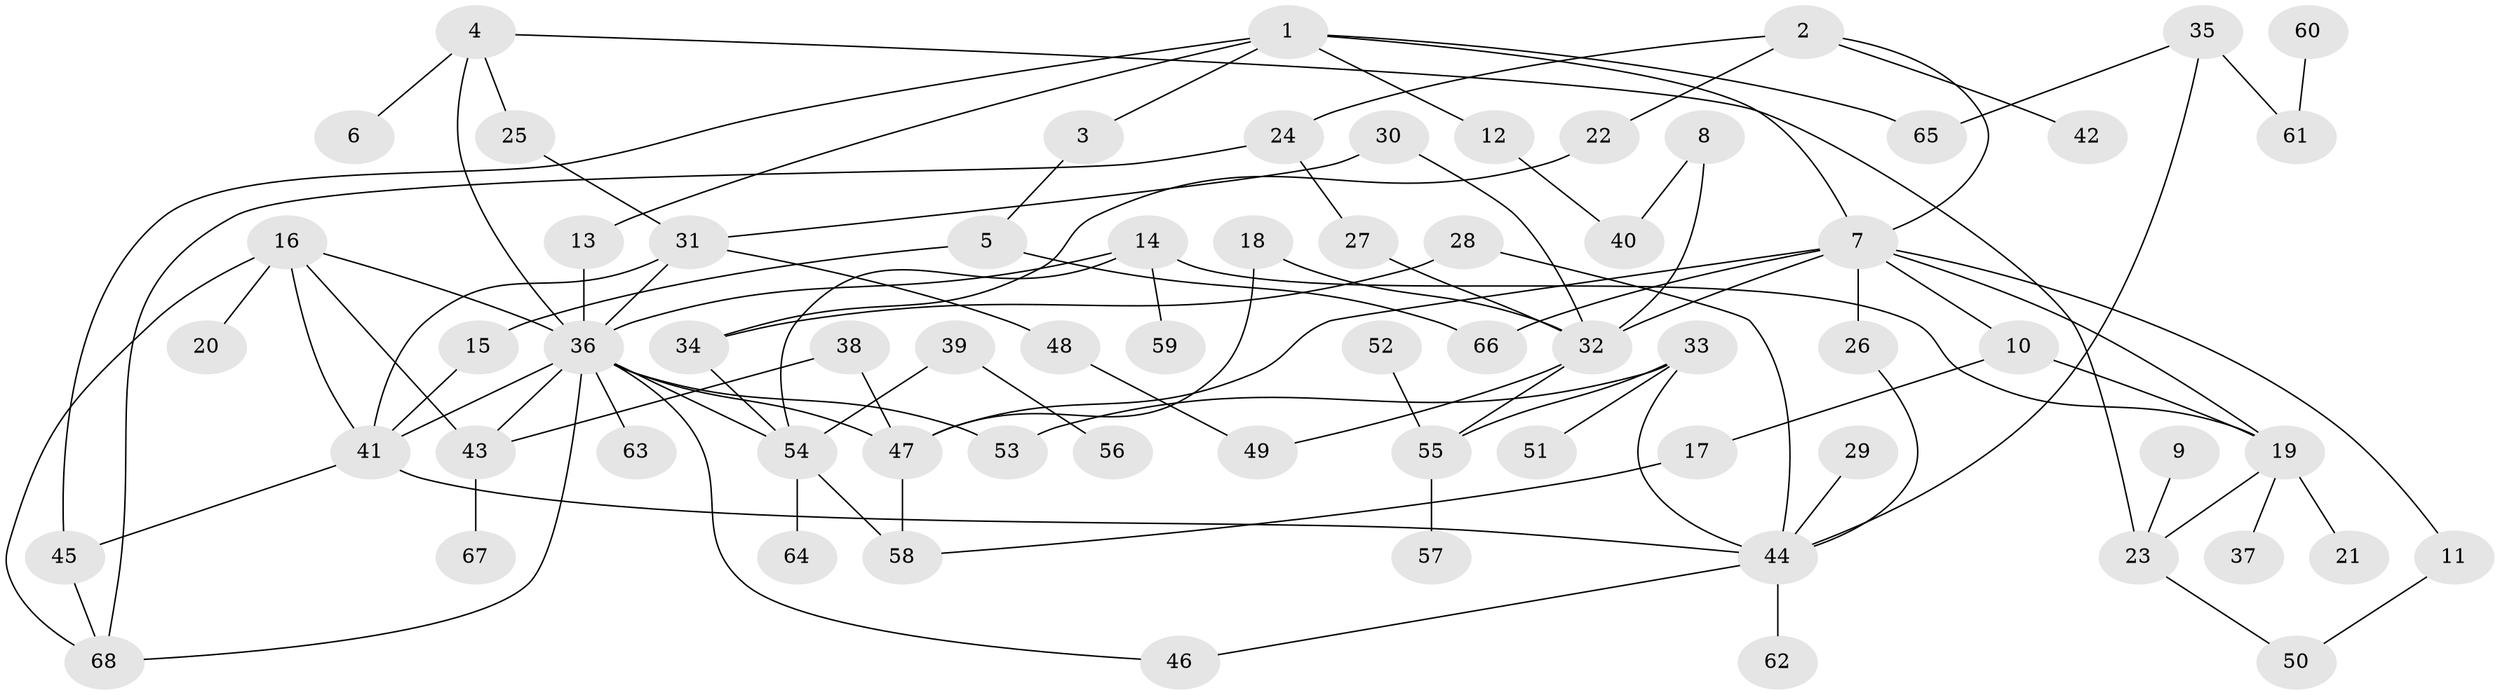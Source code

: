 // original degree distribution, {2: 0.31851851851851853, 6: 0.022222222222222223, 8: 0.007407407407407408, 4: 0.1037037037037037, 5: 0.02962962962962963, 9: 0.007407407407407408, 7: 0.007407407407407408, 3: 0.2222222222222222, 1: 0.2814814814814815}
// Generated by graph-tools (version 1.1) at 2025/49/03/09/25 03:49:22]
// undirected, 68 vertices, 98 edges
graph export_dot {
graph [start="1"]
  node [color=gray90,style=filled];
  1;
  2;
  3;
  4;
  5;
  6;
  7;
  8;
  9;
  10;
  11;
  12;
  13;
  14;
  15;
  16;
  17;
  18;
  19;
  20;
  21;
  22;
  23;
  24;
  25;
  26;
  27;
  28;
  29;
  30;
  31;
  32;
  33;
  34;
  35;
  36;
  37;
  38;
  39;
  40;
  41;
  42;
  43;
  44;
  45;
  46;
  47;
  48;
  49;
  50;
  51;
  52;
  53;
  54;
  55;
  56;
  57;
  58;
  59;
  60;
  61;
  62;
  63;
  64;
  65;
  66;
  67;
  68;
  1 -- 3 [weight=1.0];
  1 -- 7 [weight=1.0];
  1 -- 12 [weight=1.0];
  1 -- 13 [weight=1.0];
  1 -- 45 [weight=1.0];
  1 -- 65 [weight=1.0];
  2 -- 7 [weight=1.0];
  2 -- 22 [weight=1.0];
  2 -- 24 [weight=1.0];
  2 -- 42 [weight=1.0];
  3 -- 5 [weight=1.0];
  4 -- 6 [weight=1.0];
  4 -- 23 [weight=1.0];
  4 -- 25 [weight=1.0];
  4 -- 36 [weight=1.0];
  5 -- 15 [weight=1.0];
  5 -- 66 [weight=1.0];
  7 -- 10 [weight=1.0];
  7 -- 11 [weight=1.0];
  7 -- 19 [weight=1.0];
  7 -- 26 [weight=1.0];
  7 -- 32 [weight=1.0];
  7 -- 47 [weight=1.0];
  7 -- 66 [weight=1.0];
  8 -- 32 [weight=1.0];
  8 -- 40 [weight=1.0];
  9 -- 23 [weight=1.0];
  10 -- 17 [weight=1.0];
  10 -- 19 [weight=1.0];
  11 -- 50 [weight=1.0];
  12 -- 40 [weight=1.0];
  13 -- 36 [weight=1.0];
  14 -- 19 [weight=1.0];
  14 -- 36 [weight=1.0];
  14 -- 54 [weight=1.0];
  14 -- 59 [weight=1.0];
  15 -- 41 [weight=1.0];
  16 -- 20 [weight=1.0];
  16 -- 36 [weight=1.0];
  16 -- 41 [weight=1.0];
  16 -- 43 [weight=1.0];
  16 -- 68 [weight=1.0];
  17 -- 58 [weight=1.0];
  18 -- 32 [weight=1.0];
  18 -- 47 [weight=1.0];
  19 -- 21 [weight=1.0];
  19 -- 23 [weight=1.0];
  19 -- 37 [weight=1.0];
  22 -- 34 [weight=1.0];
  23 -- 50 [weight=1.0];
  24 -- 27 [weight=1.0];
  24 -- 68 [weight=1.0];
  25 -- 31 [weight=1.0];
  26 -- 44 [weight=1.0];
  27 -- 32 [weight=1.0];
  28 -- 34 [weight=1.0];
  28 -- 44 [weight=1.0];
  29 -- 44 [weight=1.0];
  30 -- 31 [weight=1.0];
  30 -- 32 [weight=1.0];
  31 -- 36 [weight=1.0];
  31 -- 41 [weight=1.0];
  31 -- 48 [weight=1.0];
  32 -- 49 [weight=1.0];
  32 -- 55 [weight=1.0];
  33 -- 44 [weight=1.0];
  33 -- 51 [weight=1.0];
  33 -- 53 [weight=1.0];
  33 -- 55 [weight=1.0];
  34 -- 54 [weight=1.0];
  35 -- 44 [weight=1.0];
  35 -- 61 [weight=1.0];
  35 -- 65 [weight=1.0];
  36 -- 41 [weight=1.0];
  36 -- 43 [weight=1.0];
  36 -- 46 [weight=1.0];
  36 -- 47 [weight=1.0];
  36 -- 53 [weight=1.0];
  36 -- 54 [weight=1.0];
  36 -- 63 [weight=1.0];
  36 -- 68 [weight=1.0];
  38 -- 43 [weight=1.0];
  38 -- 47 [weight=1.0];
  39 -- 54 [weight=1.0];
  39 -- 56 [weight=1.0];
  41 -- 44 [weight=1.0];
  41 -- 45 [weight=1.0];
  43 -- 67 [weight=1.0];
  44 -- 46 [weight=1.0];
  44 -- 62 [weight=1.0];
  45 -- 68 [weight=1.0];
  47 -- 58 [weight=1.0];
  48 -- 49 [weight=1.0];
  52 -- 55 [weight=1.0];
  54 -- 58 [weight=1.0];
  54 -- 64 [weight=1.0];
  55 -- 57 [weight=1.0];
  60 -- 61 [weight=1.0];
}
